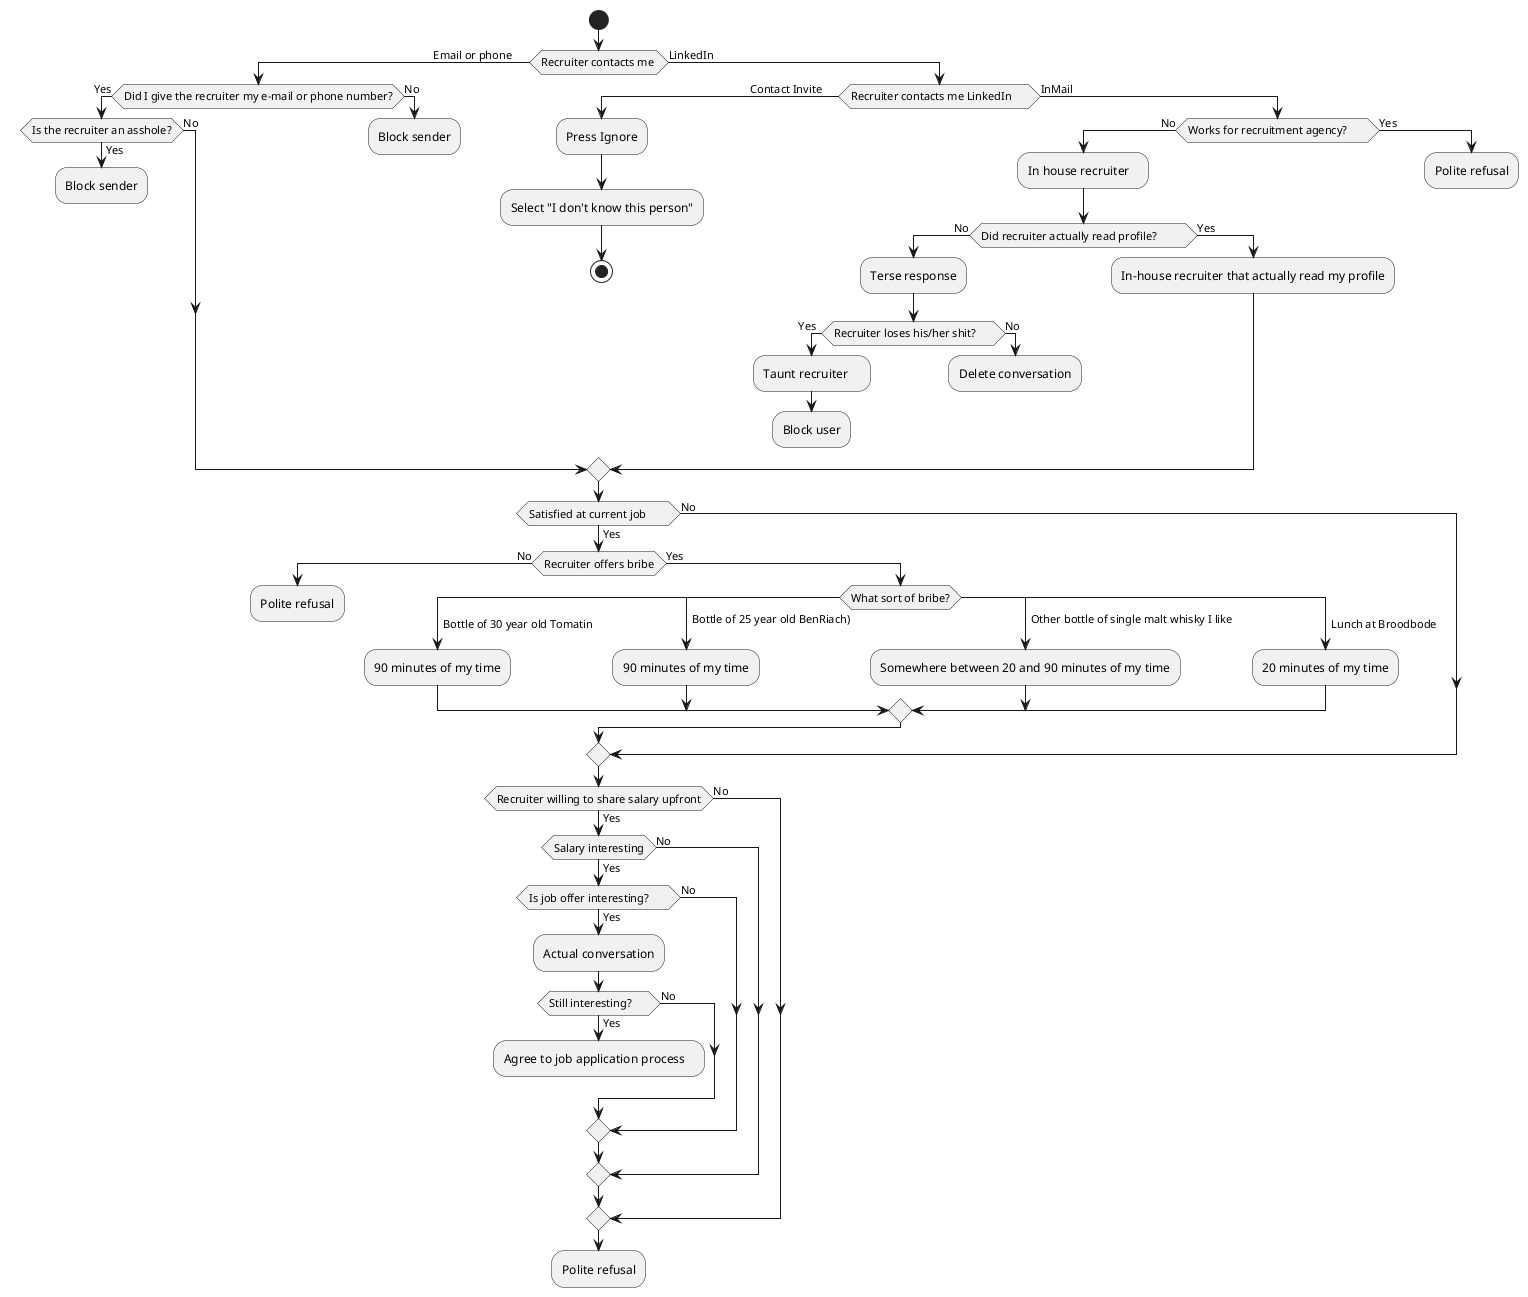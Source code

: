 @startuml

start
if (Recruiter contacts me ) then (Email or phone      )
    if (Did I give the recruiter my e-mail or phone number?) then (Yes)
        if (Is the recruiter an asshole?) then (No)
        else (Yes)
            :Block sender;
            detach
        endif
    else (No)
        :Block sender;
        detach
    endif
else (LinkedIn    )
    if (Recruiter contacts me LinkedIn      ) then (Contact Invite      )
        :Press Ignore;
        :Select "I don't know this person";
        stop;
    else (InMail)
        if (Works for recruitment agency?       ) then (No)
          :In house recruiter   ;
          if (Did recruiter actually read profile?          ) then (No)
             :Terse response;
             if (Recruiter loses his/her shit?      ) then (Yes  )
                :Taunt recruiter    ;
                :Block user;
                detach
             else (No)
                :Delete conversation;
                detach
             endif
          else (Yes)
            :In-house recruiter that actually read my profile;
          endif
        else (Yes)
            :Polite refusal;
            detach
        endif
    endif
endif
if (Satisfied at current job        ) then (Yes     )
  if (Recruiter offers bribe) then (No)
        :Polite refusal;
         detach;
  else (Yes)
            switch (What sort of bribe?)
            case (  Bottle of 30 year old Tomatin)
                :90 minutes of my time;
            case (  Bottle of 25 year old BenRiach))
                :90 minutes of my time;
            case (  Other bottle of single malt whisky I like)
                :Somewhere between 20 and 90 minutes of my time;
            case (  Lunch at Broodbode)
                :20 minutes of my time;
            endswitch
    endif
else (No       )
endif

if (Recruiter willing to share salary upfront) then (No)
else (Yes)
        if (Salary interesting) then (No)
        else (Yes)
            if (Is job offer interesting?       ) then (No)
            else (Yes)
                :Actual conversation;
                if (Still interesting?      ) then (Yes     )
                    :Agree to job application process   ;
                    detach
                else (No       )
                endif
                endif
         endif
endif

:Polite refusal;
detach
@enduml
